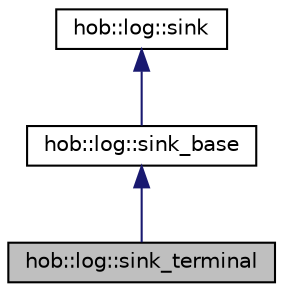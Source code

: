 digraph "hob::log::sink_terminal"
{
 // LATEX_PDF_SIZE
  edge [fontname="Helvetica",fontsize="10",labelfontname="Helvetica",labelfontsize="10"];
  node [fontname="Helvetica",fontsize="10",shape=record];
  Node1 [label="hob::log::sink_terminal",height=0.2,width=0.4,color="black", fillcolor="grey75", style="filled", fontcolor="black",tooltip="This class provides the unique (only 1 instance is allowed) terminal sink."];
  Node2 -> Node1 [dir="back",color="midnightblue",fontsize="10",style="solid",fontname="Helvetica"];
  Node2 [label="hob::log::sink_base",height=0.2,width=0.4,color="black", fillcolor="white", style="filled",URL="$classhob_1_1log_1_1sink__base.html",tooltip="This class implements the common propierties of the sinks (besides composed sink)."];
  Node3 -> Node2 [dir="back",color="midnightblue",fontsize="10",style="solid",fontname="Helvetica"];
  Node3 [label="hob::log::sink",height=0.2,width=0.4,color="black", fillcolor="white", style="filled",URL="$classhob_1_1log_1_1sink.html",tooltip="Interface that all the sinks shall implement, because it is the way the logger can redirect messages."];
}
